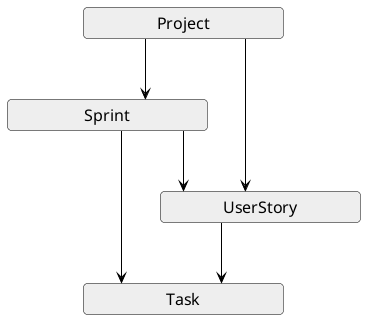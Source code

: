 @startuml
'https://plantuml.com/class-diagram


hide members
hide circle
skinparam linetype ortho
skinparam minClassWidth 200
skinparam roundCorner 8
skinparam class {
    stereotypeFontSize 10
    fontSize 16
    fontName Helvetica

    arrowColor black
    arrowThickness 1
    attributeIconSize 0

    borderColor black
    borderThickness 0.5
    backgroundColor #eee


}


entity Project


class Sprint



class UserStory


class Task

Project --> Sprint
Project --> UserStory

Sprint -right-> Task
Sprint --> UserStory
UserStory --> Task


@enduml
